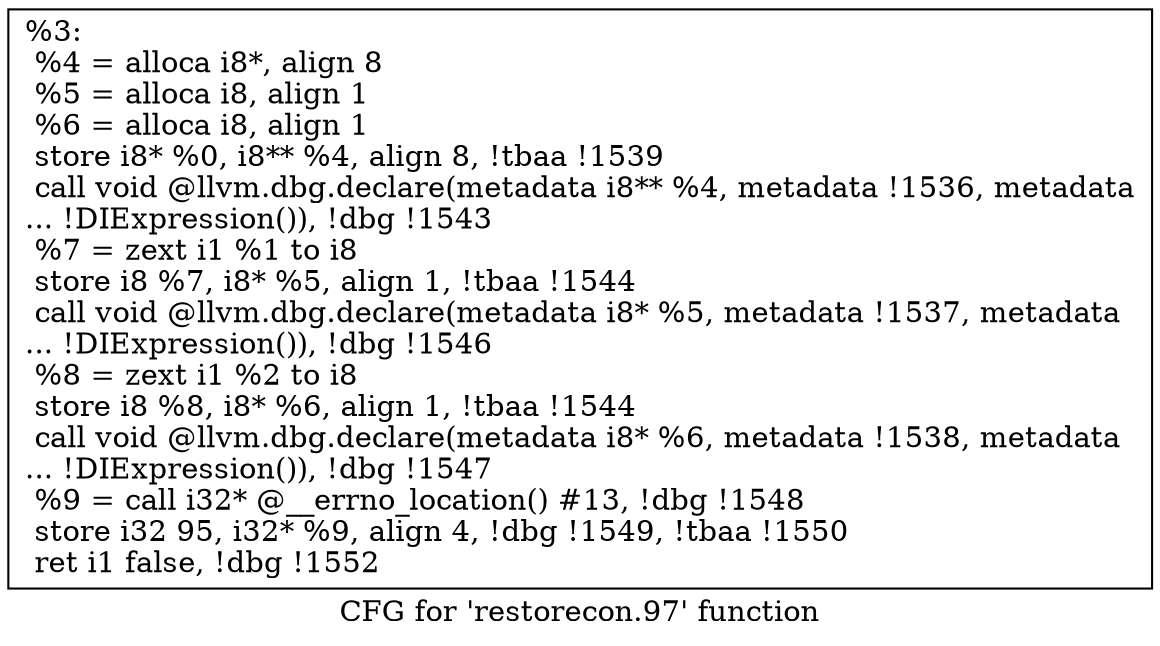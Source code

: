 digraph "CFG for 'restorecon.97' function" {
	label="CFG for 'restorecon.97' function";

	Node0x27979b0 [shape=record,label="{%3:\l  %4 = alloca i8*, align 8\l  %5 = alloca i8, align 1\l  %6 = alloca i8, align 1\l  store i8* %0, i8** %4, align 8, !tbaa !1539\l  call void @llvm.dbg.declare(metadata i8** %4, metadata !1536, metadata\l... !DIExpression()), !dbg !1543\l  %7 = zext i1 %1 to i8\l  store i8 %7, i8* %5, align 1, !tbaa !1544\l  call void @llvm.dbg.declare(metadata i8* %5, metadata !1537, metadata\l... !DIExpression()), !dbg !1546\l  %8 = zext i1 %2 to i8\l  store i8 %8, i8* %6, align 1, !tbaa !1544\l  call void @llvm.dbg.declare(metadata i8* %6, metadata !1538, metadata\l... !DIExpression()), !dbg !1547\l  %9 = call i32* @__errno_location() #13, !dbg !1548\l  store i32 95, i32* %9, align 4, !dbg !1549, !tbaa !1550\l  ret i1 false, !dbg !1552\l}"];
}
